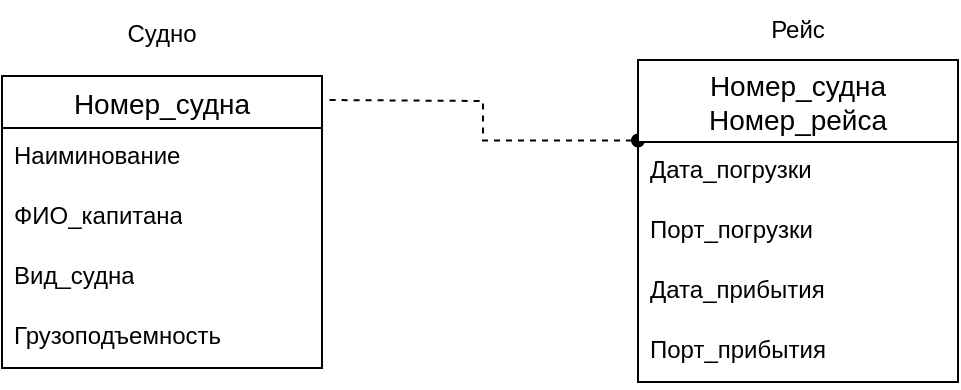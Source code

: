 <mxfile version="28.2.7">
  <diagram name="Страница — 1" id="VYhgEZ7QR8uWhmJlei5r">
    <mxGraphModel dx="1373" dy="760" grid="0" gridSize="10" guides="1" tooltips="1" connect="1" arrows="1" fold="1" page="1" pageScale="1" pageWidth="827" pageHeight="1169" math="0" shadow="0">
      <root>
        <mxCell id="0" />
        <mxCell id="1" parent="0" />
        <mxCell id="FSooZeLvO8aQwx96Dk7q-14" style="edgeStyle=orthogonalEdgeStyle;rounded=0;orthogonalLoop=1;jettySize=auto;html=1;exitX=0;exitY=0.25;exitDx=0;exitDy=0;startArrow=oval;startFill=1;endArrow=none;endFill=0;dashed=1;" edge="1" parent="1" source="FSooZeLvO8aQwx96Dk7q-5">
          <mxGeometry relative="1" as="geometry">
            <mxPoint x="362" y="192" as="targetPoint" />
          </mxGeometry>
        </mxCell>
        <mxCell id="FSooZeLvO8aQwx96Dk7q-5" value="Номер_судна&#xa;Номер_рейса" style="swimlane;fontStyle=0;childLayout=stackLayout;horizontal=1;startSize=41;horizontalStack=0;resizeParent=1;resizeParentMax=0;resizeLast=0;collapsible=1;marginBottom=0;align=center;fontSize=14;" vertex="1" parent="1">
          <mxGeometry x="518" y="172" width="160" height="161" as="geometry" />
        </mxCell>
        <mxCell id="FSooZeLvO8aQwx96Dk7q-6" value="Дата_погрузки" style="text;strokeColor=none;fillColor=none;spacingLeft=4;spacingRight=4;overflow=hidden;rotatable=0;points=[[0,0.5],[1,0.5]];portConstraint=eastwest;fontSize=12;whiteSpace=wrap;html=1;" vertex="1" parent="FSooZeLvO8aQwx96Dk7q-5">
          <mxGeometry y="41" width="160" height="30" as="geometry" />
        </mxCell>
        <mxCell id="FSooZeLvO8aQwx96Dk7q-7" value="Порт_погрузки" style="text;strokeColor=none;fillColor=none;spacingLeft=4;spacingRight=4;overflow=hidden;rotatable=0;points=[[0,0.5],[1,0.5]];portConstraint=eastwest;fontSize=12;whiteSpace=wrap;html=1;" vertex="1" parent="FSooZeLvO8aQwx96Dk7q-5">
          <mxGeometry y="71" width="160" height="30" as="geometry" />
        </mxCell>
        <mxCell id="FSooZeLvO8aQwx96Dk7q-8" value="Дата_прибытия" style="text;strokeColor=none;fillColor=none;spacingLeft=4;spacingRight=4;overflow=hidden;rotatable=0;points=[[0,0.5],[1,0.5]];portConstraint=eastwest;fontSize=12;whiteSpace=wrap;html=1;" vertex="1" parent="FSooZeLvO8aQwx96Dk7q-5">
          <mxGeometry y="101" width="160" height="30" as="geometry" />
        </mxCell>
        <mxCell id="FSooZeLvO8aQwx96Dk7q-13" value="Порт_прибытия" style="text;strokeColor=none;fillColor=none;spacingLeft=4;spacingRight=4;overflow=hidden;rotatable=0;points=[[0,0.5],[1,0.5]];portConstraint=eastwest;fontSize=12;whiteSpace=wrap;html=1;" vertex="1" parent="FSooZeLvO8aQwx96Dk7q-5">
          <mxGeometry y="131" width="160" height="30" as="geometry" />
        </mxCell>
        <mxCell id="FSooZeLvO8aQwx96Dk7q-11" value="" style="group" vertex="1" connectable="0" parent="1">
          <mxGeometry x="200" y="144" width="160" height="182" as="geometry" />
        </mxCell>
        <mxCell id="FSooZeLvO8aQwx96Dk7q-1" value="Номер_судна" style="swimlane;fontStyle=0;childLayout=stackLayout;horizontal=1;startSize=26;horizontalStack=0;resizeParent=1;resizeParentMax=0;resizeLast=0;collapsible=1;marginBottom=0;align=center;fontSize=14;" vertex="1" parent="FSooZeLvO8aQwx96Dk7q-11">
          <mxGeometry y="36" width="160" height="146" as="geometry" />
        </mxCell>
        <mxCell id="FSooZeLvO8aQwx96Dk7q-2" value="Наиминование" style="text;strokeColor=none;fillColor=none;spacingLeft=4;spacingRight=4;overflow=hidden;rotatable=0;points=[[0,0.5],[1,0.5]];portConstraint=eastwest;fontSize=12;whiteSpace=wrap;html=1;" vertex="1" parent="FSooZeLvO8aQwx96Dk7q-1">
          <mxGeometry y="26" width="160" height="30" as="geometry" />
        </mxCell>
        <mxCell id="FSooZeLvO8aQwx96Dk7q-3" value="ФИО_капитана" style="text;strokeColor=none;fillColor=none;spacingLeft=4;spacingRight=4;overflow=hidden;rotatable=0;points=[[0,0.5],[1,0.5]];portConstraint=eastwest;fontSize=12;whiteSpace=wrap;html=1;" vertex="1" parent="FSooZeLvO8aQwx96Dk7q-1">
          <mxGeometry y="56" width="160" height="30" as="geometry" />
        </mxCell>
        <mxCell id="FSooZeLvO8aQwx96Dk7q-4" value="Вид_судна" style="text;strokeColor=none;fillColor=none;spacingLeft=4;spacingRight=4;overflow=hidden;rotatable=0;points=[[0,0.5],[1,0.5]];portConstraint=eastwest;fontSize=12;whiteSpace=wrap;html=1;" vertex="1" parent="FSooZeLvO8aQwx96Dk7q-1">
          <mxGeometry y="86" width="160" height="30" as="geometry" />
        </mxCell>
        <mxCell id="FSooZeLvO8aQwx96Dk7q-10" value="Грузоподъемность" style="text;strokeColor=none;fillColor=none;spacingLeft=4;spacingRight=4;overflow=hidden;rotatable=0;points=[[0,0.5],[1,0.5]];portConstraint=eastwest;fontSize=12;whiteSpace=wrap;html=1;" vertex="1" parent="FSooZeLvO8aQwx96Dk7q-1">
          <mxGeometry y="116" width="160" height="30" as="geometry" />
        </mxCell>
        <mxCell id="FSooZeLvO8aQwx96Dk7q-9" value="Судно" style="text;html=1;whiteSpace=wrap;strokeColor=none;fillColor=none;align=center;verticalAlign=middle;rounded=0;" vertex="1" parent="FSooZeLvO8aQwx96Dk7q-11">
          <mxGeometry x="50" width="60" height="30" as="geometry" />
        </mxCell>
        <mxCell id="FSooZeLvO8aQwx96Dk7q-12" value="Рейс" style="text;html=1;whiteSpace=wrap;strokeColor=none;fillColor=none;align=center;verticalAlign=middle;rounded=0;" vertex="1" parent="1">
          <mxGeometry x="568" y="142" width="60" height="30" as="geometry" />
        </mxCell>
      </root>
    </mxGraphModel>
  </diagram>
</mxfile>
